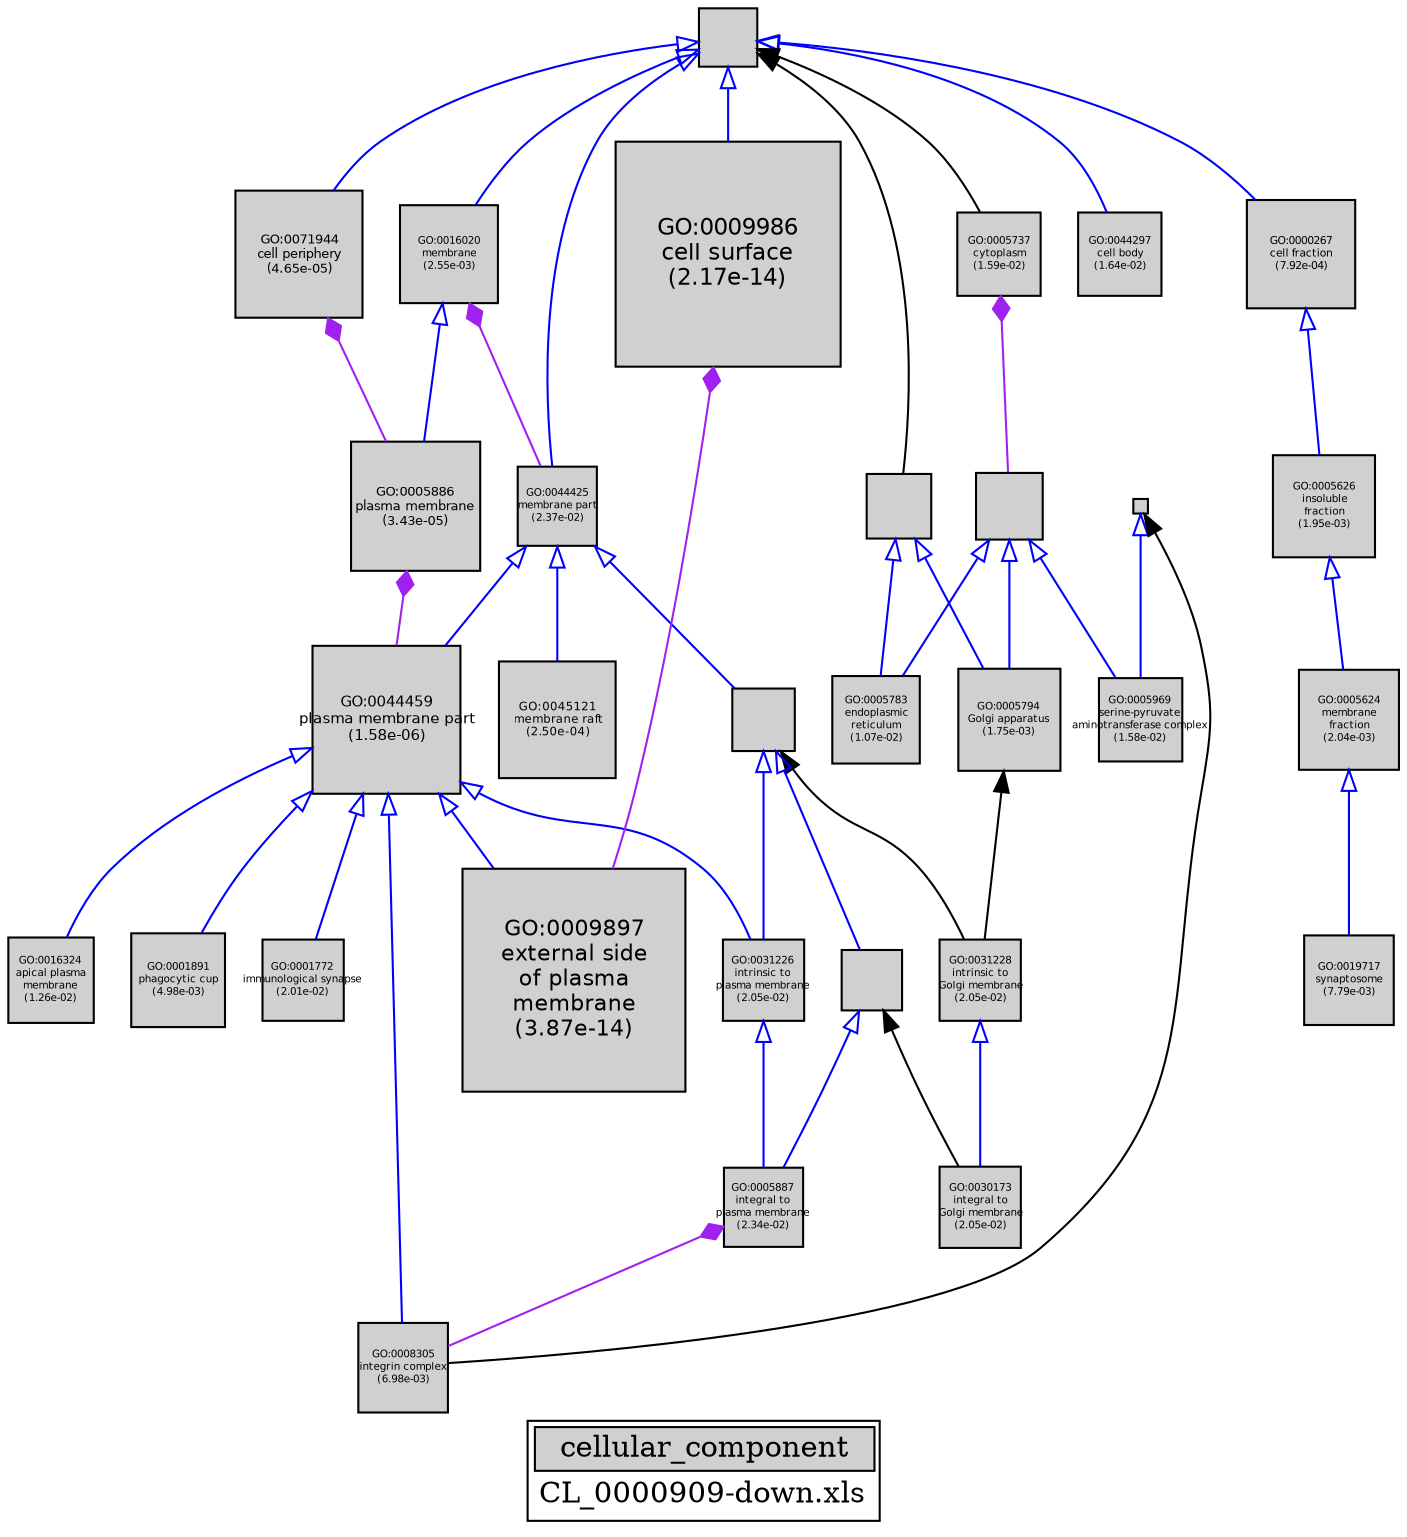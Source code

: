 digraph "cellular_component" {
graph [ bgcolor = "#FFFFFF", label = <<TABLE COLOR="black" BGCOLOR="white"><TR><TD COLSPAN="2" BGCOLOR="#D0D0D0"><FONT COLOR="black">cellular_component</FONT></TD></TR><TR><TD BORDER="0">CL_0000909-down.xls</TD></TR></TABLE>> ];
node [ fontname = "Helvetica" ];

subgraph "nodes" {

node [ style = "filled", fixedsize = "true", width = 1, shape = "box", fontsize = 9, fillcolor = "#D0D0D0", fontcolor = "black", color = "black" ];

"GO:0005886" [ URL = "#GO:0005886", label = <<TABLE BORDER="0"><TR><TD>GO:0005886<BR/>plasma membrane<BR/>(3.43e-05)</TD></TR></TABLE>>, width = 0.861321903426, shape = "box", fontsize = 6.20151770467, height = 0.861321903426 ];
"GO:0031228" [ URL = "#GO:0031228", label = <<TABLE BORDER="0"><TR><TD>GO:0031228<BR/>intrinsic to<BR/>Golgi membrane<BR/>(2.05e-02)</TD></TR></TABLE>>, width = 0.53538364442, shape = "box", fontsize = 5.0, height = 0.53538364442 ];
"GO:0071944" [ URL = "#GO:0071944", label = <<TABLE BORDER="0"><TR><TD>GO:0071944<BR/>cell periphery<BR/>(4.65e-05)</TD></TR></TABLE>>, width = 0.848655841966, shape = "box", fontsize = 6.11032206215, height = 0.848655841966 ];
"GO:0005969" [ URL = "#GO:0005969", label = <<TABLE BORDER="0"><TR><TD>GO:0005969<BR/>serine-pyruvate<BR/>aminotransferase complex<BR/>(1.58e-02)</TD></TR></TABLE>>, width = 0.552381391789, shape = "box", fontsize = 5.0, height = 0.552381391789 ];
"GO:0016020" [ URL = "#GO:0016020", label = <<TABLE BORDER="0"><TR><TD>GO:0016020<BR/>membrane<BR/>(2.55e-03)</TD></TR></TABLE>>, width = 0.659600152136, shape = "box", fontsize = 5.0, height = 0.659600152136 ];
"GO:0005624" [ URL = "#GO:0005624", label = <<TABLE BORDER="0"><TR><TD>GO:0005624<BR/>membrane<BR/>fraction<BR/>(2.04e-03)</TD></TR></TABLE>>, width = 0.671487476715, shape = "box", fontsize = 5.0, height = 0.671487476715 ];
"GO:0009897" [ URL = "#GO:0009897", label = <<TABLE BORDER="0"><TR><TD>GO:0009897<BR/>external side<BR/>of plasma<BR/>membrane<BR/>(3.87e-14)</TD></TR></TABLE>>, width = 1.48623578333, shape = "box", fontsize = 10.70089764, height = 1.48623578333 ];
"GO:0031226" [ URL = "#GO:0031226", label = <<TABLE BORDER="0"><TR><TD>GO:0031226<BR/>intrinsic to<BR/>plasma membrane<BR/>(2.05e-02)</TD></TR></TABLE>>, width = 0.535366384927, shape = "box", fontsize = 5.0, height = 0.535366384927 ];
"GO:0044464" [ URL = "#GO:0044464", label = "", width = 0.394434344848, shape = "box", height = 0.394434344848 ];
"GO:0016324" [ URL = "#GO:0016324", label = <<TABLE BORDER="0"><TR><TD>GO:0016324<BR/>apical plasma<BR/>membrane<BR/>(1.26e-02)</TD></TR></TABLE>>, width = 0.566703069069, shape = "box", fontsize = 5.0, height = 0.566703069069 ];
"GO:0044459" [ URL = "#GO:0044459", label = <<TABLE BORDER="0"><TR><TD>GO:0044459<BR/>plasma membrane part<BR/>(1.58e-06)</TD></TR></TABLE>>, width = 0.980429115729, shape = "box", fontsize = 7.05908963325, height = 0.980429115729 ];
"GO:0005794" [ URL = "#GO:0005794", label = <<TABLE BORDER="0"><TR><TD>GO:0005794<BR/>Golgi apparatus<BR/>(1.75e-03)</TD></TR></TABLE>>, width = 0.679715744284, shape = "box", fontsize = 5.0, height = 0.679715744284 ];
"GO:0044425" [ URL = "#GO:0044425", label = <<TABLE BORDER="0"><TR><TD>GO:0044425<BR/>membrane part<BR/>(2.37e-02)</TD></TR></TABLE>>, width = 0.52572244672, shape = "box", fontsize = 5.0, height = 0.52572244672 ];
"GO:0016021" [ URL = "#GO:0016021", label = "", width = 0.40500884887, shape = "box", height = 0.40500884887 ];
"GO:0043234" [ URL = "#GO:0043234", label = "", width = 0.103057117703, shape = "box", height = 0.103057117703 ];
"GO:0044297" [ URL = "#GO:0044297", label = <<TABLE BORDER="0"><TR><TD>GO:0044297<BR/>cell body<BR/>(1.64e-02)</TD></TR></TABLE>>, width = 0.550141621317, shape = "box", fontsize = 5.0, height = 0.550141621317 ];
"GO:0044444" [ URL = "#GO:0044444", label = "", width = 0.44653876588, shape = "box", height = 0.44653876588 ];
"GO:0005626" [ URL = "#GO:0005626", label = <<TABLE BORDER="0"><TR><TD>GO:0005626<BR/>insoluble<BR/>fraction<BR/>(1.95e-03)</TD></TR></TABLE>>, width = 0.674119937141, shape = "box", fontsize = 5.0, height = 0.674119937141 ];
"GO:0045121" [ URL = "#GO:0045121", label = <<TABLE BORDER="0"><TR><TD>GO:0045121<BR/>membrane raft<BR/>(2.50e-04)</TD></TR></TABLE>>, width = 0.774984819838, shape = "box", fontsize = 5.57989070283, height = 0.774984819838 ];
"GO:0019717" [ URL = "#GO:0019717", label = <<TABLE BORDER="0"><TR><TD>GO:0019717<BR/>synaptosome<BR/>(7.79e-03)</TD></TR></TABLE>>, width = 0.596367408831, shape = "box", fontsize = 5.0, height = 0.596367408831 ];
"GO:0005887" [ URL = "#GO:0005887", label = <<TABLE BORDER="0"><TR><TD>GO:0005887<BR/>integral to<BR/>plasma membrane<BR/>(2.34e-02)</TD></TR></TABLE>>, width = 0.526506286015, shape = "box", fontsize = 5.0, height = 0.526506286015 ];
"GO:0043231" [ URL = "#GO:0043231", label = "", width = 0.43433266622, shape = "box", height = 0.43433266622 ];
"GO:0001891" [ URL = "#GO:0001891", label = <<TABLE BORDER="0"><TR><TD>GO:0001891<BR/>phagocytic cup<BR/>(4.98e-03)</TD></TR></TABLE>>, width = 0.622495276509, shape = "box", fontsize = 5.0, height = 0.622495276509 ];
"GO:0009986" [ URL = "#GO:0009986", label = <<TABLE BORDER="0"><TR><TD>GO:0009986<BR/>cell surface<BR/>(2.17e-14)</TD></TR></TABLE>>, width = 1.5, shape = "box", fontsize = 10.8, height = 1.5 ];
"GO:0000267" [ URL = "#GO:0000267", label = <<TABLE BORDER="0"><TR><TD>GO:0000267<BR/>cell fraction<BR/>(7.92e-04)</TD></TR></TABLE>>, width = 0.719989688368, shape = "box", fontsize = 5.18392575625, height = 0.719989688368 ];
"GO:0031224" [ URL = "#GO:0031224", label = "", width = 0.420813307694, shape = "box", height = 0.420813307694 ];
"GO:0001772" [ URL = "#GO:0001772", label = <<TABLE BORDER="0"><TR><TD>GO:0001772<BR/>immunological synapse<BR/>(2.01e-02)</TD></TR></TABLE>>, width = 0.536930787936, shape = "box", fontsize = 5.0, height = 0.536930787936 ];
"GO:0030173" [ URL = "#GO:0030173", label = <<TABLE BORDER="0"><TR><TD>GO:0030173<BR/>integral to<BR/>Golgi membrane<BR/>(2.05e-02)</TD></TR></TABLE>>, width = 0.53538364442, shape = "box", fontsize = 5.0, height = 0.53538364442 ];
"GO:0008305" [ URL = "#GO:0008305", label = <<TABLE BORDER="0"><TR><TD>GO:0008305<BR/>integrin complex<BR/>(6.98e-03)</TD></TR></TABLE>>, width = 0.602854461468, shape = "box", fontsize = 5.0, height = 0.602854461468 ];
"GO:0005783" [ URL = "#GO:0005783", label = <<TABLE BORDER="0"><TR><TD>GO:0005783<BR/>endoplasmic<BR/>reticulum<BR/>(1.07e-02)</TD></TR></TABLE>>, width = 0.577397320088, shape = "box", fontsize = 5.0, height = 0.577397320088 ];
"GO:0005737" [ URL = "#GO:0005737", label = <<TABLE BORDER="0"><TR><TD>GO:0005737<BR/>cytoplasm<BR/>(1.59e-02)</TD></TR></TABLE>>, width = 0.552204368106, shape = "box", fontsize = 5.0, height = 0.552204368106 ];
}
subgraph "edges" {


edge [ dir = "back", weight = 1 ];
subgraph "regulates" {


edge [ color = "cyan", arrowtail = "none" ];
subgraph "positive" {


edge [ color = "green", arrowtail = "vee" ];
}
subgraph "negative" {


edge [ color = "red", arrowtail = "tee" ];
}
}
subgraph "part_of" {


edge [ color = "purple", arrowtail = "diamond", weight = 2.5 ];
"GO:0005886" -> "GO:0044459";
"GO:0009986" -> "GO:0009897";
"GO:0016020" -> "GO:0044425";
"GO:0005737" -> "GO:0044444";
"GO:0071944" -> "GO:0005886";
"GO:0005887" -> "GO:0008305";
}
subgraph "is_a" {


edge [ color = "blue", arrowtail = "empty", weight = 5.0 ];
"GO:0044444" -> "GO:0005783";
"GO:0044464" -> "GO:0000267";
"GO:0043231" -> "GO:0005794";
"GO:0044464" -> "GO:0016020";
"GO:0031228" -> "GO:0030173";
"GO:0005624" -> "GO:0019717";
"GO:0005626" -> "GO:0005624";
"GO:0044464" -> "GO:0044425";
"GO:0044464" -> "GO:0071944";
"GO:0044425" -> "GO:0031224";
"GO:0031224" -> "GO:0016021";
"GO:0044464" -> "GO:0044297";
"GO:0031224" -> "GO:0031226";
"GO:0016021" -> "GO:0005887";
"GO:0000267" -> "GO:0005626";
"GO:0044459" -> "GO:0001772";
"GO:0016020" -> "GO:0005886";
"GO:0043231" -> "GO:0005783";
"GO:0044459" -> "GO:0001891";
"GO:0044459" -> "GO:0009897";
"GO:0043234" -> "GO:0005969";
"GO:0044444" -> "GO:0005794";
"GO:0044464" -> "GO:0009986";
"GO:0044444" -> "GO:0005969";
"GO:0044425" -> "GO:0045121";
"GO:0031226" -> "GO:0005887";
"GO:0044459" -> "GO:0016324";
"GO:0044459" -> "GO:0031226";
"GO:0044459" -> "GO:0008305";
"GO:0044425" -> "GO:0044459";
}
"GO:0043234" -> "GO:0008305";
"GO:0016021" -> "GO:0030173";
"GO:0044464" -> "GO:0043231";
"GO:0031224" -> "GO:0031228";
"GO:0044464" -> "GO:0005737";
"GO:0005794" -> "GO:0031228";
}
}
